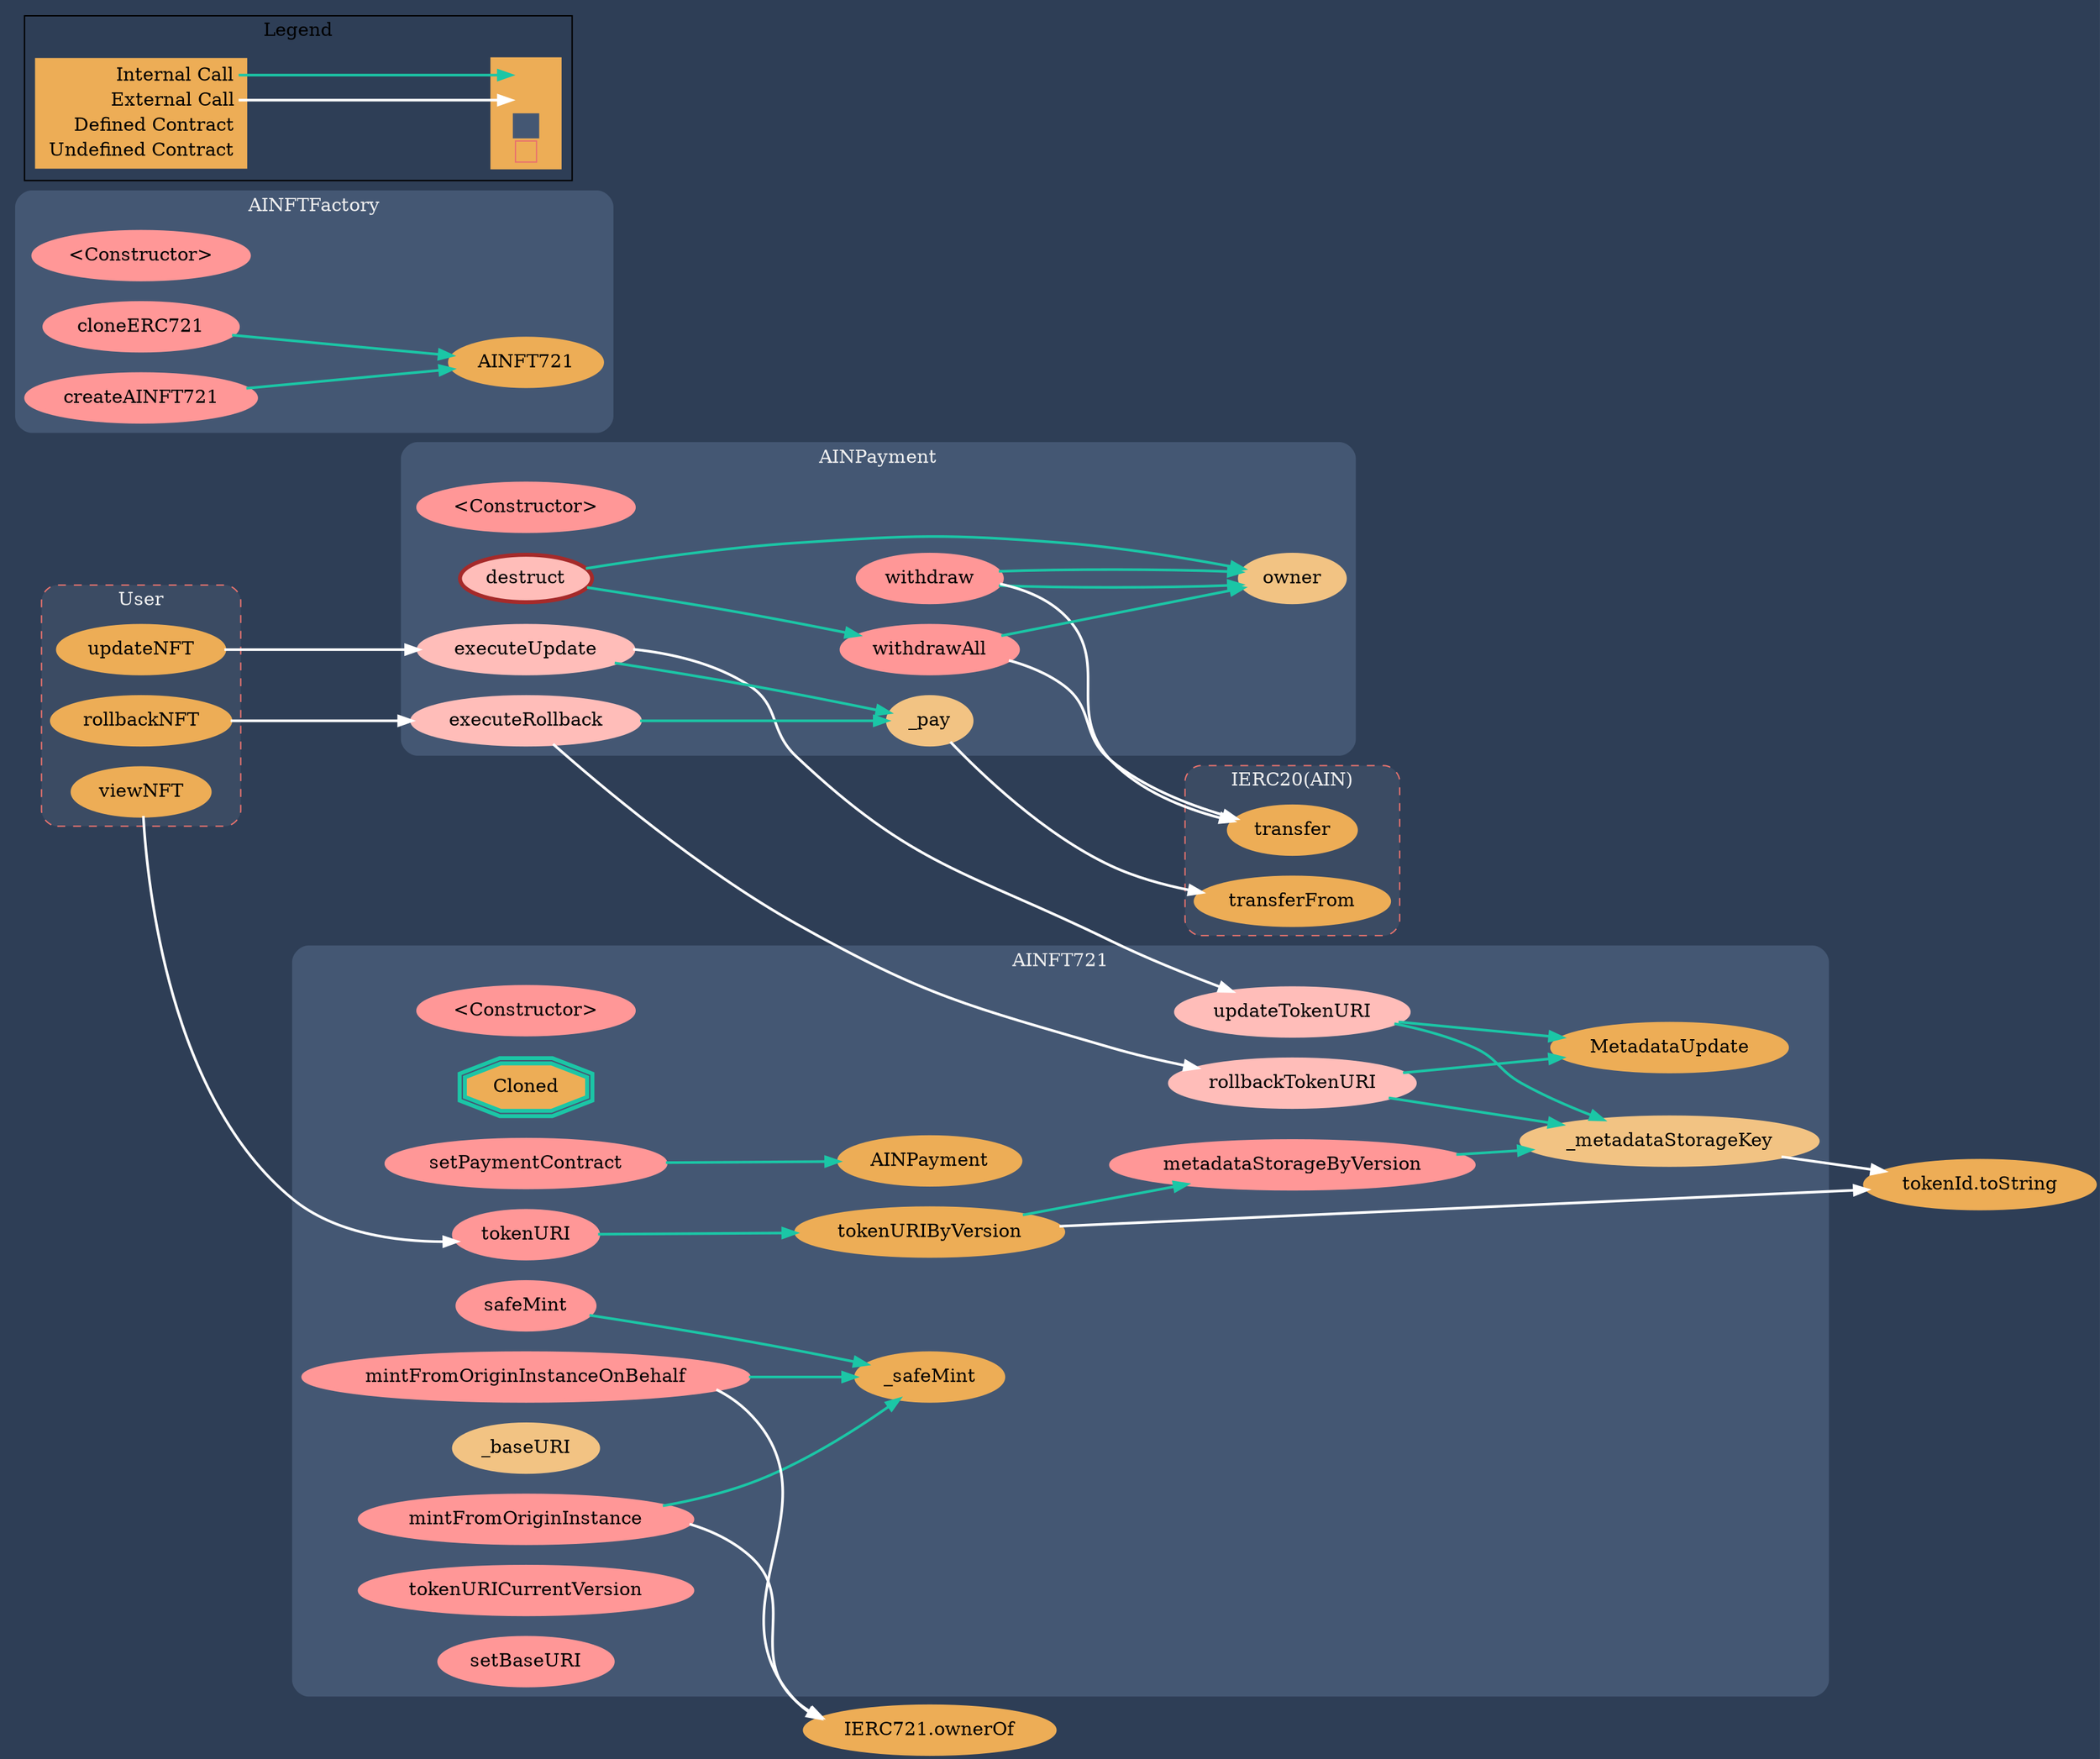 digraph G {
  graph [ ratio = "auto", page = "100", compound =true, bgcolor = "#2e3e56" ];
  node [ style = "filled", fillcolor = "#edad56", color = "#edad56", penwidth =3 ];
  edge [ color = "#fcfcfc", penwidth =2, fontname = "helvetica Neue Ultra Light" ];
subgraph "clusterAINFT721" {
  graph [ label = "AINFT721", color = "#445773", fontcolor = "#f0f0f0", style = "rounded", bgcolor = "#445773" ];
  "AINFT721.<Constructor>" [ label = "<Constructor>", color = "#FF9797", fillcolor = "#FF9797" ];
  "AINFT721.Cloned" [ label = "Cloned", color = "#1bc6a6", shape =doubleoctagon ];
  "AINFT721.mintFromOriginInstance" [ label = "mintFromOriginInstance", color = "#FF9797", fillcolor = "#FF9797" ];
  "AINFT721.mintFromOriginInstanceOnBehalf" [ label = "mintFromOriginInstanceOnBehalf", color = "#FF9797", fillcolor = "#FF9797" ];
  "AINFT721.setPaymentContract" [ label = "setPaymentContract", color = "#FF9797", fillcolor = "#FF9797" ];
  "AINFT721.safeMint" [ label = "safeMint", color = "#FF9797", fillcolor = "#FF9797" ];
  "AINFT721._baseURI" [ label = "_baseURI", color = "#f2c383", fillcolor = "#f2c383" ];
  "AINFT721.tokenURI" [ label = "tokenURI", color = "#FF9797", fillcolor = "#FF9797" ];
  "AINFT721._metadataStorageKey" [ label = "_metadataStorageKey", color = "#f2c383", fillcolor = "#f2c383" ];
  "AINFT721.metadataStorageByVersion" [ label = "metadataStorageByVersion", color = "#FF9797", fillcolor = "#FF9797" ];
  "AINFT721.tokenURICurrentVersion" [ label = "tokenURICurrentVersion", color = "#FF9797", fillcolor = "#FF9797" ];
  "AINFT721.tokenURIByVersion" [ label = "tokenURIByVersion" ];
  "AINFT721.setBaseURI" [ label = "setBaseURI", color = "#FF9797", fillcolor = "#FF9797" ];
  "AINFT721.updateTokenURI" [ label = "updateTokenURI", color = "#ffbdb9", fillcolor = "#ffbdb9" ];
  "AINFT721.rollbackTokenURI" [ label = "rollbackTokenURI", color = "#ffbdb9", fillcolor = "#ffbdb9" ];
  "AINFT721._safeMint" [ label = "_safeMint" ];
  "AINFT721.MetadataUpdate" [ label = "MetadataUpdate" ];
  "AINFT721.AINPayment" [ label = "AINPayment" ];

}

subgraph "clusterAINFTFactory" {
  graph [ label = "AINFTFactory", color = "#445773", fontcolor = "#f0f0f0", style = "rounded", bgcolor = "#445773" ];
  "AINFTFactory.<Constructor>" [ label = "<Constructor>", color = "#FF9797", fillcolor = "#FF9797" ];
  "AINFTFactory.cloneERC721" [ label = "cloneERC721", color = "#FF9797", fillcolor = "#FF9797" ];
  "AINFTFactory.createAINFT721" [ label = "createAINFT721", color = "#FF9797", fillcolor = "#FF9797" ];
  "AINFTFactory.address" [ label = "AINFT721" ];
}

subgraph "clusterAINPayment" {
  graph [ label = "AINPayment", color = "#445773", fontcolor = "#f0f0f0", style = "rounded", bgcolor = "#445773" ];
  "AINPayment.<Constructor>" [ label = "<Constructor>", color = "#FF9797", fillcolor = "#FF9797" ];
  "AINPayment._pay" [ label = "_pay", color = "#f2c383", fillcolor = "#f2c383" ];
  "AINPayment.executeUpdate" [ label = "executeUpdate", color = "#ffbdb9", fillcolor = "#ffbdb9" ];
  "AINPayment.executeRollback" [ label = "executeRollback", color = "#ffbdb9", fillcolor = "#ffbdb9" ];
  "AINPayment.withdraw" [ label = "withdraw", color = "#FF9797", fillcolor = "#FF9797" ];
  "AINPayment.withdrawAll" [ label = "withdrawAll", color = "#FF9797", fillcolor = "#FF9797" ];
  "AINPayment.destruct" [ label = "destruct", color = "brown", fillcolor = "#ffbdb9" ];
  "AINPayment.owner" [ label = "owner", color = "#f2c383", fillcolor = "#f2c383" ];
}

subgraph "clusterIERC20" {
  graph [ label = "IERC20(AIN)", color = "#e8726d", fontcolor = "#f0f0f0", style = "rounded,dashed", bgcolor = "#3b4b63" ];
  "IERC20.transferFrom" [ label = "transferFrom" ];
  "IERC20.transfer" [ label = "transfer" ];
}

subgraph "cluster_user" {
  graph [ label = "User", color = "#e8726d", fontcolor = "#f0f0f0", style = "rounded,dashed", bgcolor = "#3b4b63" ];
  "User.updateNFT" [label = "updateNFT"];
  "User.rollbackNFT" [label = "rollbackNFT"];
  "User.viewNFT" [label = "viewNFT"];
}

  "AINFT721.<Constructor>";
  "AINFT721.AINPayment";
  "AINFT721.mintFromOriginInstance";
  "IERC721.ownerOf";
  "AINFT721._safeMint";
  "AINFT721.mintFromOriginInstanceOnBehalf";
  "AINFT721.setPaymentContract";
  "AINFT721.safeMint";
  "AINFT721.tokenURI";
  "AINFT721.tokenURIByVersion";
  "AINFT721._metadataStorageKey";
  "tokenId.toString";
  "AINFT721.metadataStorageByVersion";
  "AINFT721.tokenURICurrentVersion";
  "AINFT721.updateTokenURI";
  "AINFT721.MetadataUpdate";
  "AINFT721.rollbackTokenURI";
  "AINFTFactory.cloneERC721";
  "AINFTFactory.address";
  "AINFTFactory.createAINFT721";
  "AINPayment.<Constructor>";
  "AINPayment._pay";
  "IERC20.transferFrom";
  "AINPayment.executeUpdate";
  "AINPayment.executeRollback";
  "AINPayment.withdraw";
  "AINPayment.owner";
  "IERC20.transfer";
  "AINPayment.withdrawAll";
  "AINPayment.destruct";
  "User.updateNFT";
  "User.rollbackNFT";
  "User.viewNFT";
  "User.updateNFT" -> "AINPayment.executeUpdate" [ color = "white" ];
  "User.rollbackNFT" -> "AINPayment.executeRollback" [ color = "white" ];
  "User.viewNFT" -> "AINFT721.tokenURI" [ color = "white" ];
  "AINFT721.mintFromOriginInstance" -> "IERC721.ownerOf" [ color = "white" ];
  "AINFT721.mintFromOriginInstance" -> "AINFT721._safeMint" [ color = "#1bc6a6" ];
  "AINFT721.mintFromOriginInstanceOnBehalf" -> "IERC721.ownerOf" [ color = "white" ];
  "AINFT721.mintFromOriginInstanceOnBehalf" -> "AINFT721._safeMint" [ color = "#1bc6a6" ];
  "AINFT721.setPaymentContract" -> "AINFT721.AINPayment" [ color = "#1bc6a6" ];
  "AINFT721.safeMint" -> "AINFT721._safeMint" [ color = "#1bc6a6" ];
  "AINFT721.tokenURI" -> "AINFT721.tokenURIByVersion" [ color = "#1bc6a6" ];
  "AINFT721._metadataStorageKey" -> "tokenId.toString" [ color = "white" ];
  "AINFT721.metadataStorageByVersion" -> "AINFT721._metadataStorageKey" [ color = "#1bc6a6" ];
  "AINFT721.tokenURIByVersion" -> "tokenId.toString" [ color = "white" ];
  "AINFT721.tokenURIByVersion" -> "AINFT721.metadataStorageByVersion" [ color = "#1bc6a6" ];
  "AINFT721.updateTokenURI" -> "AINFT721._metadataStorageKey" [ color = "#1bc6a6" ];
  "AINFT721.updateTokenURI" -> "AINFT721.MetadataUpdate" [ color = "#1bc6a6" ];
  "AINFT721.rollbackTokenURI" -> "AINFT721._metadataStorageKey" [ color = "#1bc6a6" ];
  "AINFT721.rollbackTokenURI" -> "AINFT721.MetadataUpdate" [ color = "#1bc6a6" ];
  "AINFTFactory.cloneERC721" -> "AINFTFactory.address" [ color = "#1bc6a6" ];
  "AINFTFactory.createAINFT721" -> "AINFTFactory.address" [ color = "#1bc6a6" ];
  "AINPayment._pay" -> "IERC20.transferFrom" [ color = "white" ];
  "AINPayment.executeUpdate" -> "AINPayment._pay" [ color = "#1bc6a6" ];
  "AINPayment.executeUpdate" -> "AINFT721.updateTokenURI" [ color = "white" ];
  "AINPayment.executeRollback" -> "AINPayment._pay" [ color = "#1bc6a6" ];
  "AINPayment.executeRollback" -> "AINFT721.rollbackTokenURI" [ color = "white" ];
  "AINPayment.withdraw" -> "AINPayment.owner" [ color = "#1bc6a6" ];
  "AINPayment.withdraw" -> "IERC20.transfer" [ color = "white" ];
  "AINPayment.withdraw" -> "AINPayment.owner" [ color = "#1bc6a6" ];
  "AINPayment.withdrawAll" -> "AINPayment.owner" [ color = "#1bc6a6" ];
  "AINPayment.withdrawAll" -> "IERC20.transfer" [ color = "white" ];
  "AINPayment.destruct" -> "AINPayment.owner" [ color = "#1bc6a6" ];
  "AINPayment.destruct" -> "AINPayment.withdrawAll" [ color = "#1bc6a6" ];


rankdir=LR
node [shape=plaintext]
subgraph cluster_01 { 
label = "Legend";
key [label=<<table border="0" cellpadding="2" cellspacing="0" cellborder="0">
  <tr><td align="right" port="i1">Internal Call</td></tr>
  <tr><td align="right" port="i2">External Call</td></tr>
  <tr><td align="right" port="i3">Defined Contract</td></tr>
  <tr><td align="right" port="i4">Undefined Contract</td></tr>
  </table>>]
key2 [label=<<table border="0" cellpadding="2" cellspacing="0" cellborder="0">
  <tr><td port="i1">&nbsp;&nbsp;&nbsp;</td></tr>
  <tr><td port="i2">&nbsp;&nbsp;&nbsp;</td></tr>
  <tr><td port="i3" bgcolor="#445773">&nbsp;&nbsp;&nbsp;</td></tr>
  <tr><td port="i4">
    <table border="1" cellborder="0" cellspacing="0" cellpadding="7" color="#e8726d">
      <tr>
       <td></td>
      </tr>
     </table>
  </td></tr>
  </table>>]
key:i1:e -> key2:i1:w [color="#1bc6a6"]
key:i2:e -> key2:i2:w [color="white"]
}
}
